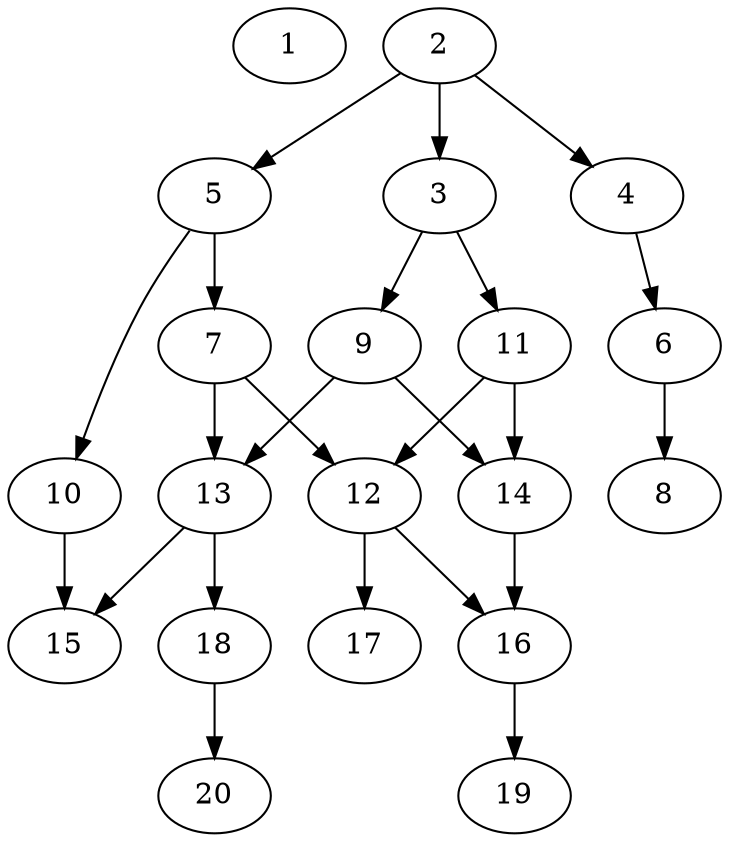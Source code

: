 // DAG automatically generated by daggen at Thu Feb 29 17:35:00 2024
// daggen-master/daggen -n 20 --fat 0.5 --density 0.5 --regular 0.5 --jump 2 --minalpha 20 --maxalpha 50 --dot -o dags/sim_3.dot 
digraph G {
  1 [size="134217728000", alpha="25.65"]
  2 [size="24864453671", alpha="32.13"]
  2 -> 3 [size ="679477248"]
  2 -> 4 [size ="679477248"]
  2 -> 5 [size ="679477248"]
  3 [size="49271296663", alpha="25.56"]
  3 -> 9 [size ="75497472"]
  3 -> 11 [size ="75497472"]
  4 [size="314042820859", alpha="41.64"]
  4 -> 6 [size ="301989888"]
  5 [size="202851503844", alpha="40.14"]
  5 -> 7 [size ="134217728"]
  5 -> 10 [size ="134217728"]
  6 [size="68719476736", alpha="34.40"]
  6 -> 8 [size ="134217728"]
  7 [size="6492458417", alpha="20.24"]
  7 -> 12 [size ="411041792"]
  7 -> 13 [size ="411041792"]
  8 [size="134217728000", alpha="41.81"]
  9 [size="758357952558", alpha="46.01"]
  9 -> 13 [size ="838860800"]
  9 -> 14 [size ="838860800"]
  10 [size="1073741824000", alpha="24.88"]
  10 -> 15 [size ="838860800"]
  11 [size="68719476736", alpha="44.01"]
  11 -> 12 [size ="134217728"]
  11 -> 14 [size ="134217728"]
  12 [size="110324355880", alpha="35.64"]
  12 -> 16 [size ="75497472"]
  12 -> 17 [size ="75497472"]
  13 [size="586840411465", alpha="27.21"]
  13 -> 15 [size ="838860800"]
  13 -> 18 [size ="838860800"]
  14 [size="231928233984", alpha="22.83"]
  14 -> 16 [size ="301989888"]
  15 [size="12304458591", alpha="43.70"]
  16 [size="270937403898", alpha="33.83"]
  16 -> 19 [size ="301989888"]
  17 [size="27027545831", alpha="47.91"]
  18 [size="68719476736", alpha="37.28"]
  18 -> 20 [size ="134217728"]
  19 [size="57183987327", alpha="32.13"]
  20 [size="12223497969", alpha="31.68"]
}
